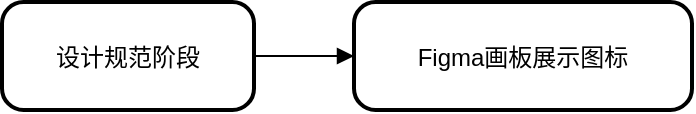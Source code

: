 <mxfile version="26.1.0">
  <diagram name="第 1 页" id="TZupUejipaUqU4HZSpc_">
    <mxGraphModel>
      <root>
        <mxCell id="0" />
        <mxCell id="1" parent="0" />
        <mxCell id="2" value="设计规范阶段" style="rounded=1;arcSize=20;strokeWidth=2" vertex="1" parent="1">
          <mxGeometry x="8" y="8" width="126" height="54" as="geometry" />
        </mxCell>
        <mxCell id="3" value="Figma画板展示图标" style="rounded=1;arcSize=20;strokeWidth=2" vertex="1" parent="1">
          <mxGeometry x="184" y="8" width="169" height="54" as="geometry" />
        </mxCell>
        <mxCell id="4" value="" style="curved=1;startArrow=none;endArrow=block;exitX=1;exitY=0.5;entryX=0;entryY=0.5;" edge="1" parent="1" source="2" target="3">
          <mxGeometry relative="1" as="geometry">
            <Array as="points" />
          </mxGeometry>
        </mxCell>
      </root>
    </mxGraphModel>
  </diagram>
</mxfile>
